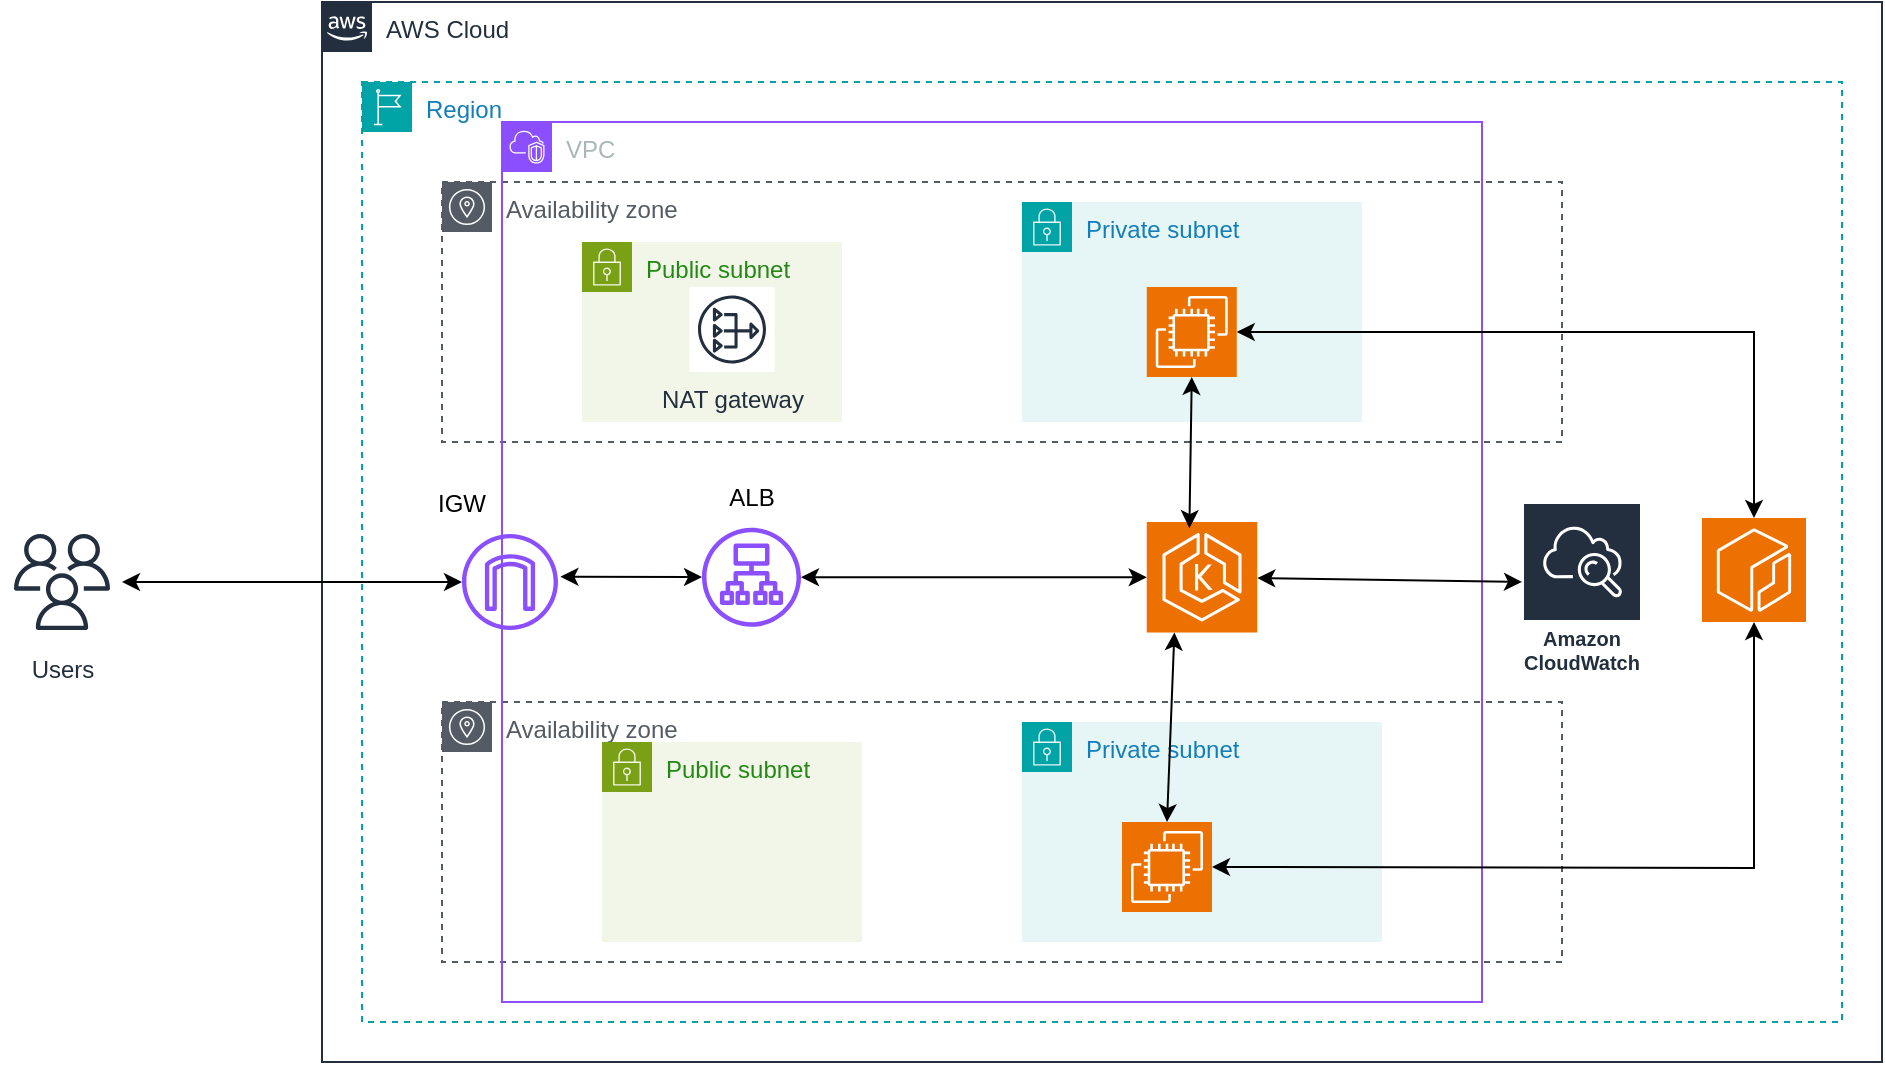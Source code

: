 <mxfile version="27.1.4">
  <diagram name="Page-1" id="ZnI4BYpoRAgYDja6Wfq-">
    <mxGraphModel dx="1759" dy="398" grid="1" gridSize="10" guides="1" tooltips="1" connect="1" arrows="1" fold="1" page="1" pageScale="1" pageWidth="850" pageHeight="1100" math="0" shadow="0">
      <root>
        <mxCell id="0" />
        <mxCell id="1" parent="0" />
        <mxCell id="Qk8pIy0q3l3qNK2RfLfq-1" value="AWS Cloud" style="points=[[0,0],[0.25,0],[0.5,0],[0.75,0],[1,0],[1,0.25],[1,0.5],[1,0.75],[1,1],[0.75,1],[0.5,1],[0.25,1],[0,1],[0,0.75],[0,0.5],[0,0.25]];outlineConnect=0;gradientColor=none;html=1;whiteSpace=wrap;fontSize=12;fontStyle=0;container=1;pointerEvents=0;collapsible=0;recursiveResize=0;shape=mxgraph.aws4.group;grIcon=mxgraph.aws4.group_aws_cloud_alt;strokeColor=#232F3E;fillColor=none;verticalAlign=top;align=left;spacingLeft=30;fontColor=#232F3E;dashed=0;" parent="1" vertex="1">
          <mxGeometry x="100" y="150" width="780" height="530" as="geometry" />
        </mxCell>
        <mxCell id="Qk8pIy0q3l3qNK2RfLfq-2" value="Region" style="points=[[0,0],[0.25,0],[0.5,0],[0.75,0],[1,0],[1,0.25],[1,0.5],[1,0.75],[1,1],[0.75,1],[0.5,1],[0.25,1],[0,1],[0,0.75],[0,0.5],[0,0.25]];outlineConnect=0;gradientColor=none;html=1;whiteSpace=wrap;fontSize=12;fontStyle=0;container=1;pointerEvents=0;collapsible=0;recursiveResize=0;shape=mxgraph.aws4.group;grIcon=mxgraph.aws4.group_region;strokeColor=#00A4A6;fillColor=none;verticalAlign=top;align=left;spacingLeft=30;fontColor=#147EBA;dashed=1;" parent="Qk8pIy0q3l3qNK2RfLfq-1" vertex="1">
          <mxGeometry x="20" y="40" width="740" height="470" as="geometry" />
        </mxCell>
        <mxCell id="Qk8pIy0q3l3qNK2RfLfq-3" value="Availability zone" style="sketch=0;outlineConnect=0;gradientColor=none;html=1;whiteSpace=wrap;fontSize=12;fontStyle=0;shape=mxgraph.aws4.group;grIcon=mxgraph.aws4.group_availability_zone;strokeColor=#545B64;fillColor=none;verticalAlign=top;align=left;spacingLeft=30;fontColor=#545B64;dashed=1;" parent="Qk8pIy0q3l3qNK2RfLfq-2" vertex="1">
          <mxGeometry x="40" y="50" width="560" height="130" as="geometry" />
        </mxCell>
        <mxCell id="Qk8pIy0q3l3qNK2RfLfq-4" value="Availability zone" style="sketch=0;outlineConnect=0;gradientColor=none;html=1;whiteSpace=wrap;fontSize=12;fontStyle=0;shape=mxgraph.aws4.group;grIcon=mxgraph.aws4.group_availability_zone;strokeColor=#545B64;fillColor=none;verticalAlign=top;align=left;spacingLeft=30;fontColor=#545B64;dashed=1;" parent="Qk8pIy0q3l3qNK2RfLfq-2" vertex="1">
          <mxGeometry x="40" y="310" width="560" height="130" as="geometry" />
        </mxCell>
        <mxCell id="B76jfhIOwfy_LgwpocZM-6" value="" style="sketch=0;outlineConnect=0;fontColor=#232F3E;gradientColor=none;fillColor=#8C4FFF;strokeColor=none;dashed=0;verticalLabelPosition=bottom;verticalAlign=top;align=center;html=1;fontSize=12;fontStyle=0;aspect=fixed;pointerEvents=1;shape=mxgraph.aws4.internet_gateway;" vertex="1" parent="Qk8pIy0q3l3qNK2RfLfq-2">
          <mxGeometry x="50" y="226" width="48" height="48" as="geometry" />
        </mxCell>
        <mxCell id="B76jfhIOwfy_LgwpocZM-12" value="Amazon CloudWatch" style="sketch=0;outlineConnect=0;fontColor=#232F3E;gradientColor=none;strokeColor=#ffffff;fillColor=#232F3E;dashed=0;verticalLabelPosition=middle;verticalAlign=bottom;align=center;html=1;whiteSpace=wrap;fontSize=10;fontStyle=1;spacing=3;shape=mxgraph.aws4.productIcon;prIcon=mxgraph.aws4.cloudwatch;" vertex="1" parent="Qk8pIy0q3l3qNK2RfLfq-2">
          <mxGeometry x="580" y="210" width="60" height="90" as="geometry" />
        </mxCell>
        <mxCell id="B76jfhIOwfy_LgwpocZM-13" value="" style="sketch=0;points=[[0,0,0],[0.25,0,0],[0.5,0,0],[0.75,0,0],[1,0,0],[0,1,0],[0.25,1,0],[0.5,1,0],[0.75,1,0],[1,1,0],[0,0.25,0],[0,0.5,0],[0,0.75,0],[1,0.25,0],[1,0.5,0],[1,0.75,0]];outlineConnect=0;fontColor=#232F3E;fillColor=#ED7100;strokeColor=#ffffff;dashed=0;verticalLabelPosition=bottom;verticalAlign=top;align=center;html=1;fontSize=12;fontStyle=0;aspect=fixed;shape=mxgraph.aws4.resourceIcon;resIcon=mxgraph.aws4.ecr;" vertex="1" parent="Qk8pIy0q3l3qNK2RfLfq-2">
          <mxGeometry x="670" y="218" width="52" height="52" as="geometry" />
        </mxCell>
        <mxCell id="B76jfhIOwfy_LgwpocZM-36" value="IGW" style="text;html=1;align=center;verticalAlign=middle;whiteSpace=wrap;rounded=0;" vertex="1" parent="Qk8pIy0q3l3qNK2RfLfq-2">
          <mxGeometry x="20" y="196" width="60" height="30" as="geometry" />
        </mxCell>
        <mxCell id="Qk8pIy0q3l3qNK2RfLfq-5" value="Users" style="sketch=0;outlineConnect=0;fontColor=#232F3E;gradientColor=none;strokeColor=#232F3E;fillColor=#ffffff;dashed=0;verticalLabelPosition=bottom;verticalAlign=top;align=center;html=1;fontSize=12;fontStyle=0;aspect=fixed;shape=mxgraph.aws4.resourceIcon;resIcon=mxgraph.aws4.users;" parent="1" vertex="1">
          <mxGeometry x="-60" y="410" width="60" height="60" as="geometry" />
        </mxCell>
        <mxCell id="B76jfhIOwfy_LgwpocZM-1" value="VPC" style="points=[[0,0],[0.25,0],[0.5,0],[0.75,0],[1,0],[1,0.25],[1,0.5],[1,0.75],[1,1],[0.75,1],[0.5,1],[0.25,1],[0,1],[0,0.75],[0,0.5],[0,0.25]];outlineConnect=0;gradientColor=none;html=1;whiteSpace=wrap;fontSize=12;fontStyle=0;container=1;pointerEvents=0;collapsible=0;recursiveResize=0;shape=mxgraph.aws4.group;grIcon=mxgraph.aws4.group_vpc2;strokeColor=#8C4FFF;fillColor=none;verticalAlign=top;align=left;spacingLeft=30;fontColor=#AAB7B8;dashed=0;" vertex="1" parent="1">
          <mxGeometry x="190" y="210" width="490" height="440" as="geometry" />
        </mxCell>
        <mxCell id="B76jfhIOwfy_LgwpocZM-4" value="Private subnet" style="points=[[0,0],[0.25,0],[0.5,0],[0.75,0],[1,0],[1,0.25],[1,0.5],[1,0.75],[1,1],[0.75,1],[0.5,1],[0.25,1],[0,1],[0,0.75],[0,0.5],[0,0.25]];outlineConnect=0;gradientColor=none;html=1;whiteSpace=wrap;fontSize=12;fontStyle=0;container=1;pointerEvents=0;collapsible=0;recursiveResize=0;shape=mxgraph.aws4.group;grIcon=mxgraph.aws4.group_security_group;grStroke=0;strokeColor=#00A4A6;fillColor=#E6F6F7;verticalAlign=top;align=left;spacingLeft=30;fontColor=#147EBA;dashed=0;" vertex="1" parent="B76jfhIOwfy_LgwpocZM-1">
          <mxGeometry x="260" y="40" width="170" height="110" as="geometry" />
        </mxCell>
        <mxCell id="B76jfhIOwfy_LgwpocZM-8" value="" style="sketch=0;points=[[0,0,0],[0.25,0,0],[0.5,0,0],[0.75,0,0],[1,0,0],[0,1,0],[0.25,1,0],[0.5,1,0],[0.75,1,0],[1,1,0],[0,0.25,0],[0,0.5,0],[0,0.75,0],[1,0.25,0],[1,0.5,0],[1,0.75,0]];outlineConnect=0;fontColor=#232F3E;fillColor=#ED7100;strokeColor=#ffffff;dashed=0;verticalLabelPosition=bottom;verticalAlign=top;align=center;html=1;fontSize=12;fontStyle=0;aspect=fixed;shape=mxgraph.aws4.resourceIcon;resIcon=mxgraph.aws4.ec2;" vertex="1" parent="B76jfhIOwfy_LgwpocZM-4">
          <mxGeometry x="62.38" y="42.5" width="45" height="45" as="geometry" />
        </mxCell>
        <mxCell id="B76jfhIOwfy_LgwpocZM-5" value="Private subnet" style="points=[[0,0],[0.25,0],[0.5,0],[0.75,0],[1,0],[1,0.25],[1,0.5],[1,0.75],[1,1],[0.75,1],[0.5,1],[0.25,1],[0,1],[0,0.75],[0,0.5],[0,0.25]];outlineConnect=0;gradientColor=none;html=1;whiteSpace=wrap;fontSize=12;fontStyle=0;container=1;pointerEvents=0;collapsible=0;recursiveResize=0;shape=mxgraph.aws4.group;grIcon=mxgraph.aws4.group_security_group;grStroke=0;strokeColor=#00A4A6;fillColor=#E6F6F7;verticalAlign=top;align=left;spacingLeft=30;fontColor=#147EBA;dashed=0;" vertex="1" parent="B76jfhIOwfy_LgwpocZM-1">
          <mxGeometry x="260" y="300" width="180" height="110" as="geometry" />
        </mxCell>
        <mxCell id="B76jfhIOwfy_LgwpocZM-9" value="" style="sketch=0;points=[[0,0,0],[0.25,0,0],[0.5,0,0],[0.75,0,0],[1,0,0],[0,1,0],[0.25,1,0],[0.5,1,0],[0.75,1,0],[1,1,0],[0,0.25,0],[0,0.5,0],[0,0.75,0],[1,0.25,0],[1,0.5,0],[1,0.75,0]];outlineConnect=0;fontColor=#232F3E;fillColor=#ED7100;strokeColor=#ffffff;dashed=0;verticalLabelPosition=bottom;verticalAlign=top;align=center;html=1;fontSize=12;fontStyle=0;aspect=fixed;shape=mxgraph.aws4.resourceIcon;resIcon=mxgraph.aws4.ec2;" vertex="1" parent="B76jfhIOwfy_LgwpocZM-5">
          <mxGeometry x="50" y="50" width="45" height="45" as="geometry" />
        </mxCell>
        <mxCell id="B76jfhIOwfy_LgwpocZM-7" value="" style="sketch=0;outlineConnect=0;fontColor=#232F3E;gradientColor=none;fillColor=#8C4FFF;strokeColor=none;dashed=0;verticalLabelPosition=bottom;verticalAlign=top;align=center;html=1;fontSize=12;fontStyle=0;aspect=fixed;pointerEvents=1;shape=mxgraph.aws4.application_load_balancer;" vertex="1" parent="B76jfhIOwfy_LgwpocZM-1">
          <mxGeometry x="100" y="202.88" width="49.5" height="49.5" as="geometry" />
        </mxCell>
        <mxCell id="B76jfhIOwfy_LgwpocZM-10" value="" style="sketch=0;points=[[0,0,0],[0.25,0,0],[0.5,0,0],[0.75,0,0],[1,0,0],[0,1,0],[0.25,1,0],[0.5,1,0],[0.75,1,0],[1,1,0],[0,0.25,0],[0,0.5,0],[0,0.75,0],[1,0.25,0],[1,0.5,0],[1,0.75,0]];outlineConnect=0;fontColor=#232F3E;fillColor=#ED7100;strokeColor=#ffffff;dashed=0;verticalLabelPosition=bottom;verticalAlign=top;align=center;html=1;fontSize=12;fontStyle=0;aspect=fixed;shape=mxgraph.aws4.resourceIcon;resIcon=mxgraph.aws4.eks;" vertex="1" parent="B76jfhIOwfy_LgwpocZM-1">
          <mxGeometry x="322.38" y="200" width="55.25" height="55.25" as="geometry" />
        </mxCell>
        <mxCell id="B76jfhIOwfy_LgwpocZM-16" value="Public subnet" style="points=[[0,0],[0.25,0],[0.5,0],[0.75,0],[1,0],[1,0.25],[1,0.5],[1,0.75],[1,1],[0.75,1],[0.5,1],[0.25,1],[0,1],[0,0.75],[0,0.5],[0,0.25]];outlineConnect=0;gradientColor=none;html=1;whiteSpace=wrap;fontSize=12;fontStyle=0;container=1;pointerEvents=0;collapsible=0;recursiveResize=0;shape=mxgraph.aws4.group;grIcon=mxgraph.aws4.group_security_group;grStroke=0;strokeColor=#7AA116;fillColor=#F2F6E8;verticalAlign=top;align=left;spacingLeft=30;fontColor=#248814;dashed=0;" vertex="1" parent="B76jfhIOwfy_LgwpocZM-1">
          <mxGeometry x="40" y="60" width="130" height="90" as="geometry" />
        </mxCell>
        <mxCell id="B76jfhIOwfy_LgwpocZM-18" value="NAT gateway" style="sketch=0;outlineConnect=0;fontColor=#232F3E;gradientColor=none;strokeColor=#232F3E;fillColor=#ffffff;dashed=0;verticalLabelPosition=bottom;verticalAlign=top;align=center;html=1;fontSize=12;fontStyle=0;aspect=fixed;shape=mxgraph.aws4.resourceIcon;resIcon=mxgraph.aws4.nat_gateway;" vertex="1" parent="B76jfhIOwfy_LgwpocZM-16">
          <mxGeometry x="53.75" y="22.5" width="42.5" height="42.5" as="geometry" />
        </mxCell>
        <mxCell id="B76jfhIOwfy_LgwpocZM-17" value="Public subnet" style="points=[[0,0],[0.25,0],[0.5,0],[0.75,0],[1,0],[1,0.25],[1,0.5],[1,0.75],[1,1],[0.75,1],[0.5,1],[0.25,1],[0,1],[0,0.75],[0,0.5],[0,0.25]];outlineConnect=0;gradientColor=none;html=1;whiteSpace=wrap;fontSize=12;fontStyle=0;container=1;pointerEvents=0;collapsible=0;recursiveResize=0;shape=mxgraph.aws4.group;grIcon=mxgraph.aws4.group_security_group;grStroke=0;strokeColor=#7AA116;fillColor=#F2F6E8;verticalAlign=top;align=left;spacingLeft=30;fontColor=#248814;dashed=0;" vertex="1" parent="B76jfhIOwfy_LgwpocZM-1">
          <mxGeometry x="50" y="310" width="130" height="100" as="geometry" />
        </mxCell>
        <mxCell id="B76jfhIOwfy_LgwpocZM-21" value="" style="endArrow=classic;startArrow=classic;html=1;rounded=0;entryX=0;entryY=0.5;entryDx=0;entryDy=0;entryPerimeter=0;" edge="1" parent="B76jfhIOwfy_LgwpocZM-1" source="B76jfhIOwfy_LgwpocZM-7" target="B76jfhIOwfy_LgwpocZM-10">
          <mxGeometry width="50" height="50" relative="1" as="geometry">
            <mxPoint x="110" y="300" as="sourcePoint" />
            <mxPoint x="160" y="250" as="targetPoint" />
          </mxGeometry>
        </mxCell>
        <mxCell id="B76jfhIOwfy_LgwpocZM-25" value="" style="endArrow=classic;startArrow=classic;html=1;rounded=0;entryX=0.5;entryY=1;entryDx=0;entryDy=0;entryPerimeter=0;exitX=0.386;exitY=0.056;exitDx=0;exitDy=0;exitPerimeter=0;" edge="1" parent="B76jfhIOwfy_LgwpocZM-1" source="B76jfhIOwfy_LgwpocZM-10" target="B76jfhIOwfy_LgwpocZM-8">
          <mxGeometry width="50" height="50" relative="1" as="geometry">
            <mxPoint x="260" y="200" as="sourcePoint" />
            <mxPoint x="310" y="150" as="targetPoint" />
          </mxGeometry>
        </mxCell>
        <mxCell id="B76jfhIOwfy_LgwpocZM-26" value="" style="endArrow=classic;startArrow=classic;html=1;rounded=0;entryX=0.25;entryY=1;entryDx=0;entryDy=0;entryPerimeter=0;exitX=0.5;exitY=0;exitDx=0;exitDy=0;exitPerimeter=0;" edge="1" parent="B76jfhIOwfy_LgwpocZM-1" source="B76jfhIOwfy_LgwpocZM-9" target="B76jfhIOwfy_LgwpocZM-10">
          <mxGeometry width="50" height="50" relative="1" as="geometry">
            <mxPoint x="260" y="390" as="sourcePoint" />
            <mxPoint x="310" y="340" as="targetPoint" />
          </mxGeometry>
        </mxCell>
        <mxCell id="B76jfhIOwfy_LgwpocZM-37" value="ALB" style="text;html=1;align=center;verticalAlign=middle;whiteSpace=wrap;rounded=0;" vertex="1" parent="B76jfhIOwfy_LgwpocZM-1">
          <mxGeometry x="94.75" y="172.88" width="60" height="30" as="geometry" />
        </mxCell>
        <mxCell id="B76jfhIOwfy_LgwpocZM-19" value="" style="endArrow=classic;startArrow=classic;html=1;rounded=0;" edge="1" parent="1" source="Qk8pIy0q3l3qNK2RfLfq-5" target="B76jfhIOwfy_LgwpocZM-6">
          <mxGeometry width="50" height="50" relative="1" as="geometry">
            <mxPoint x="300" y="510" as="sourcePoint" />
            <mxPoint x="350" y="460" as="targetPoint" />
          </mxGeometry>
        </mxCell>
        <mxCell id="B76jfhIOwfy_LgwpocZM-20" value="" style="endArrow=classic;startArrow=classic;html=1;rounded=0;exitX=1.025;exitY=0.445;exitDx=0;exitDy=0;exitPerimeter=0;" edge="1" parent="1" source="B76jfhIOwfy_LgwpocZM-6" target="B76jfhIOwfy_LgwpocZM-7">
          <mxGeometry width="50" height="50" relative="1" as="geometry">
            <mxPoint x="300" y="510" as="sourcePoint" />
            <mxPoint x="350" y="460" as="targetPoint" />
          </mxGeometry>
        </mxCell>
        <mxCell id="B76jfhIOwfy_LgwpocZM-22" value="" style="endArrow=classic;startArrow=classic;html=1;rounded=0;" edge="1" parent="1" source="B76jfhIOwfy_LgwpocZM-10">
          <mxGeometry width="50" height="50" relative="1" as="geometry">
            <mxPoint x="650" y="510" as="sourcePoint" />
            <mxPoint x="700" y="440" as="targetPoint" />
          </mxGeometry>
        </mxCell>
        <mxCell id="B76jfhIOwfy_LgwpocZM-34" value="" style="endArrow=classic;startArrow=classic;html=1;rounded=0;exitX=1;exitY=0.5;exitDx=0;exitDy=0;exitPerimeter=0;entryX=0.5;entryY=1;entryDx=0;entryDy=0;entryPerimeter=0;" edge="1" parent="1" source="B76jfhIOwfy_LgwpocZM-9" target="B76jfhIOwfy_LgwpocZM-13">
          <mxGeometry width="50" height="50" relative="1" as="geometry">
            <mxPoint x="720" y="540" as="sourcePoint" />
            <mxPoint x="770" y="490" as="targetPoint" />
            <Array as="points">
              <mxPoint x="816" y="583" />
            </Array>
          </mxGeometry>
        </mxCell>
        <mxCell id="B76jfhIOwfy_LgwpocZM-35" value="" style="endArrow=classic;startArrow=classic;html=1;rounded=0;exitX=1;exitY=0.5;exitDx=0;exitDy=0;exitPerimeter=0;entryX=0.5;entryY=0;entryDx=0;entryDy=0;entryPerimeter=0;" edge="1" parent="1" source="B76jfhIOwfy_LgwpocZM-8" target="B76jfhIOwfy_LgwpocZM-13">
          <mxGeometry width="50" height="50" relative="1" as="geometry">
            <mxPoint x="720" y="360" as="sourcePoint" />
            <mxPoint x="770" y="310" as="targetPoint" />
            <Array as="points">
              <mxPoint x="816" y="315" />
            </Array>
          </mxGeometry>
        </mxCell>
      </root>
    </mxGraphModel>
  </diagram>
</mxfile>
